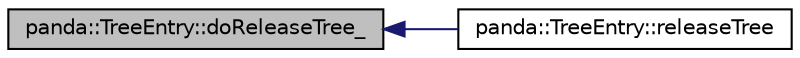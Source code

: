 digraph G
{
  edge [fontname="Helvetica",fontsize="10",labelfontname="Helvetica",labelfontsize="10"];
  node [fontname="Helvetica",fontsize="10",shape=record];
  rankdir=LR;
  Node1 [label="panda::TreeEntry::doReleaseTree_",height=0.2,width=0.4,color="black", fillcolor="grey75", style="filled" fontcolor="black"];
  Node1 -> Node2 [dir=back,color="midnightblue",fontsize="10",style="solid"];
  Node2 [label="panda::TreeEntry::releaseTree",height=0.2,width=0.4,color="black", fillcolor="white", style="filled",URL="$classpanda_1_1TreeEntry.html#a3d54b23c121628d22c65c26482d7cab0",tooltip="Unbind the tree."];
}
